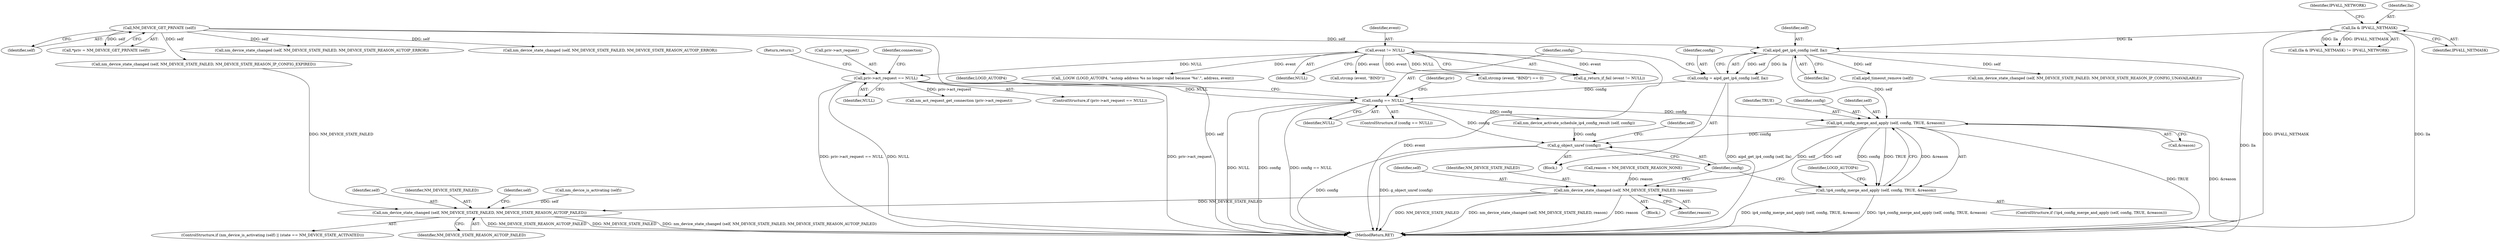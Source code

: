 digraph "0_NetworkManager_d5fc88e573fa58b93034b04d35a2454f5d28cad9@pointer" {
"1004171" [label="(Call,ip4_config_merge_and_apply (self, config, TRUE, &reason))"];
"1004133" [label="(Call,aipd_get_ip4_config (self, lla))"];
"1004046" [label="(Call,NM_DEVICE_GET_PRIVATE (self))"];
"1004117" [label="(Call,lla & IPV4LL_NETMASK)"];
"1004137" [label="(Call,config == NULL)"];
"1004131" [label="(Call,config = aipd_get_ip4_config (self, lla))"];
"1004062" [label="(Call,priv->act_request == NULL)"];
"1004058" [label="(Call,event != NULL)"];
"1004170" [label="(Call,!ip4_config_merge_and_apply (self, config, TRUE, &reason))"];
"1004181" [label="(Call,nm_device_state_changed (self, NM_DEVICE_STATE_FAILED, reason))"];
"1004266" [label="(Call,nm_device_state_changed (self, NM_DEVICE_STATE_FAILED, NM_DEVICE_STATE_REASON_AUTOIP_FAILED))"];
"1004187" [label="(Call,g_object_unref (config))"];
"1004188" [label="(Identifier,config)"];
"1004184" [label="(Identifier,reason)"];
"1004119" [label="(Identifier,IPV4LL_NETMASK)"];
"1004183" [label="(Identifier,NM_DEVICE_STATE_FAILED)"];
"1004069" [label="(Identifier,connection)"];
"1004173" [label="(Identifier,config)"];
"1004172" [label="(Identifier,self)"];
"1004142" [label="(Identifier,LOGD_AUTOIP4)"];
"1004177" [label="(Block,)"];
"1004267" [label="(Identifier,self)"];
"1004070" [label="(Call,nm_act_request_get_connection (priv->act_request))"];
"1004133" [label="(Call,aipd_get_ip4_config (self, lla))"];
"1004062" [label="(Call,priv->act_request == NULL)"];
"1004158" [label="(Call,nm_device_activate_schedule_ip4_config_result (self, config))"];
"1004268" [label="(Identifier,NM_DEVICE_STATE_FAILED)"];
"1004273" [label="(Identifier,self)"];
"1004181" [label="(Call,nm_device_state_changed (self, NM_DEVICE_STATE_FAILED, reason))"];
"1004134" [label="(Identifier,self)"];
"1004135" [label="(Identifier,lla)"];
"1004060" [label="(Identifier,NULL)"];
"1004047" [label="(Identifier,self)"];
"1004138" [label="(Identifier,config)"];
"1004137" [label="(Call,config == NULL)"];
"1004061" [label="(ControlStructure,if (priv->act_request == NULL))"];
"1004152" [label="(Identifier,priv)"];
"1004120" [label="(Identifier,IPV4LL_NETWORK)"];
"1004067" [label="(Return,return;)"];
"1004094" [label="(Block,)"];
"1004090" [label="(Call,strcmp (event, \"BIND\"))"];
"1004266" [label="(Call,nm_device_state_changed (self, NM_DEVICE_STATE_FAILED, NM_DEVICE_STATE_REASON_AUTOIP_FAILED))"];
"1004089" [label="(Call,strcmp (event, \"BIND\") == 0)"];
"1004136" [label="(ControlStructure,if (config == NULL))"];
"1004054" [label="(Call,reason = NM_DEVICE_STATE_REASON_NONE)"];
"1004175" [label="(Call,&reason)"];
"1004117" [label="(Call,lla & IPV4LL_NETMASK)"];
"1004156" [label="(Call,aipd_timeout_remove (self))"];
"1004116" [label="(Call,(lla & IPV4LL_NETMASK) != IPV4LL_NETWORK)"];
"1004170" [label="(Call,!ip4_config_merge_and_apply (self, config, TRUE, &reason))"];
"1004058" [label="(Call,event != NULL)"];
"1004059" [label="(Identifier,event)"];
"1004057" [label="(Call,g_return_if_fail (event != NULL))"];
"1004179" [label="(Identifier,LOGD_AUTOIP4)"];
"1004169" [label="(ControlStructure,if (!ip4_config_merge_and_apply (self, config, TRUE, &reason)))"];
"1004171" [label="(Call,ip4_config_merge_and_apply (self, config, TRUE, &reason))"];
"1004063" [label="(Call,priv->act_request)"];
"1004182" [label="(Identifier,self)"];
"1004203" [label="(Identifier,self)"];
"1004187" [label="(Call,g_object_unref (config))"];
"1004139" [label="(Identifier,NULL)"];
"1004066" [label="(Identifier,NULL)"];
"1004044" [label="(Call,*priv = NM_DEVICE_GET_PRIVATE (self))"];
"1004259" [label="(ControlStructure,if (nm_device_is_activating (self) || (state == NM_DEVICE_STATE_ACTIVATED)))"];
"1004269" [label="(Identifier,NM_DEVICE_STATE_REASON_AUTOIP_FAILED)"];
"1004131" [label="(Call,config = aipd_get_ip4_config (self, lla))"];
"1004046" [label="(Call,NM_DEVICE_GET_PRIVATE (self))"];
"1004261" [label="(Call,nm_device_is_activating (self))"];
"1007368" [label="(MethodReturn,RET)"];
"1004132" [label="(Identifier,config)"];
"1004191" [label="(Call,_LOGW (LOGD_AUTOIP4, \"autoip address %s no longer valid because '%s'.\", address, event))"];
"1004126" [label="(Call,nm_device_state_changed (self, NM_DEVICE_STATE_FAILED, NM_DEVICE_STATE_REASON_AUTOIP_ERROR))"];
"1004110" [label="(Call,nm_device_state_changed (self, NM_DEVICE_STATE_FAILED, NM_DEVICE_STATE_REASON_AUTOIP_ERROR))"];
"1004118" [label="(Identifier,lla)"];
"1004144" [label="(Call,nm_device_state_changed (self, NM_DEVICE_STATE_FAILED, NM_DEVICE_STATE_REASON_IP_CONFIG_UNAVAILABLE))"];
"1004196" [label="(Call,nm_device_state_changed (self, NM_DEVICE_STATE_FAILED, NM_DEVICE_STATE_REASON_IP_CONFIG_EXPIRED))"];
"1004174" [label="(Identifier,TRUE)"];
"1004171" -> "1004170"  [label="AST: "];
"1004171" -> "1004175"  [label="CFG: "];
"1004172" -> "1004171"  [label="AST: "];
"1004173" -> "1004171"  [label="AST: "];
"1004174" -> "1004171"  [label="AST: "];
"1004175" -> "1004171"  [label="AST: "];
"1004170" -> "1004171"  [label="CFG: "];
"1004171" -> "1007368"  [label="DDG: TRUE"];
"1004171" -> "1007368"  [label="DDG: &reason"];
"1004171" -> "1004170"  [label="DDG: self"];
"1004171" -> "1004170"  [label="DDG: config"];
"1004171" -> "1004170"  [label="DDG: TRUE"];
"1004171" -> "1004170"  [label="DDG: &reason"];
"1004133" -> "1004171"  [label="DDG: self"];
"1004137" -> "1004171"  [label="DDG: config"];
"1004171" -> "1004181"  [label="DDG: self"];
"1004171" -> "1004187"  [label="DDG: config"];
"1004133" -> "1004131"  [label="AST: "];
"1004133" -> "1004135"  [label="CFG: "];
"1004134" -> "1004133"  [label="AST: "];
"1004135" -> "1004133"  [label="AST: "];
"1004131" -> "1004133"  [label="CFG: "];
"1004133" -> "1007368"  [label="DDG: lla"];
"1004133" -> "1004131"  [label="DDG: self"];
"1004133" -> "1004131"  [label="DDG: lla"];
"1004046" -> "1004133"  [label="DDG: self"];
"1004117" -> "1004133"  [label="DDG: lla"];
"1004133" -> "1004144"  [label="DDG: self"];
"1004133" -> "1004156"  [label="DDG: self"];
"1004046" -> "1004044"  [label="AST: "];
"1004046" -> "1004047"  [label="CFG: "];
"1004047" -> "1004046"  [label="AST: "];
"1004044" -> "1004046"  [label="CFG: "];
"1004046" -> "1007368"  [label="DDG: self"];
"1004046" -> "1004044"  [label="DDG: self"];
"1004046" -> "1004110"  [label="DDG: self"];
"1004046" -> "1004126"  [label="DDG: self"];
"1004046" -> "1004196"  [label="DDG: self"];
"1004117" -> "1004116"  [label="AST: "];
"1004117" -> "1004119"  [label="CFG: "];
"1004118" -> "1004117"  [label="AST: "];
"1004119" -> "1004117"  [label="AST: "];
"1004120" -> "1004117"  [label="CFG: "];
"1004117" -> "1007368"  [label="DDG: IPV4LL_NETMASK"];
"1004117" -> "1007368"  [label="DDG: lla"];
"1004117" -> "1004116"  [label="DDG: lla"];
"1004117" -> "1004116"  [label="DDG: IPV4LL_NETMASK"];
"1004137" -> "1004136"  [label="AST: "];
"1004137" -> "1004139"  [label="CFG: "];
"1004138" -> "1004137"  [label="AST: "];
"1004139" -> "1004137"  [label="AST: "];
"1004142" -> "1004137"  [label="CFG: "];
"1004152" -> "1004137"  [label="CFG: "];
"1004137" -> "1007368"  [label="DDG: NULL"];
"1004137" -> "1007368"  [label="DDG: config"];
"1004137" -> "1007368"  [label="DDG: config == NULL"];
"1004131" -> "1004137"  [label="DDG: config"];
"1004062" -> "1004137"  [label="DDG: NULL"];
"1004137" -> "1004158"  [label="DDG: config"];
"1004137" -> "1004187"  [label="DDG: config"];
"1004131" -> "1004094"  [label="AST: "];
"1004132" -> "1004131"  [label="AST: "];
"1004138" -> "1004131"  [label="CFG: "];
"1004131" -> "1007368"  [label="DDG: aipd_get_ip4_config (self, lla)"];
"1004062" -> "1004061"  [label="AST: "];
"1004062" -> "1004066"  [label="CFG: "];
"1004063" -> "1004062"  [label="AST: "];
"1004066" -> "1004062"  [label="AST: "];
"1004067" -> "1004062"  [label="CFG: "];
"1004069" -> "1004062"  [label="CFG: "];
"1004062" -> "1007368"  [label="DDG: NULL"];
"1004062" -> "1007368"  [label="DDG: priv->act_request"];
"1004062" -> "1007368"  [label="DDG: priv->act_request == NULL"];
"1004058" -> "1004062"  [label="DDG: NULL"];
"1004062" -> "1004070"  [label="DDG: priv->act_request"];
"1004058" -> "1004057"  [label="AST: "];
"1004058" -> "1004060"  [label="CFG: "];
"1004059" -> "1004058"  [label="AST: "];
"1004060" -> "1004058"  [label="AST: "];
"1004057" -> "1004058"  [label="CFG: "];
"1004058" -> "1007368"  [label="DDG: event"];
"1004058" -> "1004057"  [label="DDG: event"];
"1004058" -> "1004057"  [label="DDG: NULL"];
"1004058" -> "1004089"  [label="DDG: event"];
"1004058" -> "1004090"  [label="DDG: event"];
"1004058" -> "1004191"  [label="DDG: event"];
"1004170" -> "1004169"  [label="AST: "];
"1004179" -> "1004170"  [label="CFG: "];
"1004188" -> "1004170"  [label="CFG: "];
"1004170" -> "1007368"  [label="DDG: ip4_config_merge_and_apply (self, config, TRUE, &reason)"];
"1004170" -> "1007368"  [label="DDG: !ip4_config_merge_and_apply (self, config, TRUE, &reason)"];
"1004181" -> "1004177"  [label="AST: "];
"1004181" -> "1004184"  [label="CFG: "];
"1004182" -> "1004181"  [label="AST: "];
"1004183" -> "1004181"  [label="AST: "];
"1004184" -> "1004181"  [label="AST: "];
"1004188" -> "1004181"  [label="CFG: "];
"1004181" -> "1007368"  [label="DDG: NM_DEVICE_STATE_FAILED"];
"1004181" -> "1007368"  [label="DDG: nm_device_state_changed (self, NM_DEVICE_STATE_FAILED, reason)"];
"1004181" -> "1007368"  [label="DDG: reason"];
"1004054" -> "1004181"  [label="DDG: reason"];
"1004181" -> "1004266"  [label="DDG: NM_DEVICE_STATE_FAILED"];
"1004266" -> "1004259"  [label="AST: "];
"1004266" -> "1004269"  [label="CFG: "];
"1004267" -> "1004266"  [label="AST: "];
"1004268" -> "1004266"  [label="AST: "];
"1004269" -> "1004266"  [label="AST: "];
"1004273" -> "1004266"  [label="CFG: "];
"1004266" -> "1007368"  [label="DDG: NM_DEVICE_STATE_REASON_AUTOIP_FAILED"];
"1004266" -> "1007368"  [label="DDG: NM_DEVICE_STATE_FAILED"];
"1004266" -> "1007368"  [label="DDG: nm_device_state_changed (self, NM_DEVICE_STATE_FAILED, NM_DEVICE_STATE_REASON_AUTOIP_FAILED)"];
"1004261" -> "1004266"  [label="DDG: self"];
"1004196" -> "1004266"  [label="DDG: NM_DEVICE_STATE_FAILED"];
"1004187" -> "1004094"  [label="AST: "];
"1004187" -> "1004188"  [label="CFG: "];
"1004188" -> "1004187"  [label="AST: "];
"1004203" -> "1004187"  [label="CFG: "];
"1004187" -> "1007368"  [label="DDG: g_object_unref (config)"];
"1004187" -> "1007368"  [label="DDG: config"];
"1004158" -> "1004187"  [label="DDG: config"];
}
